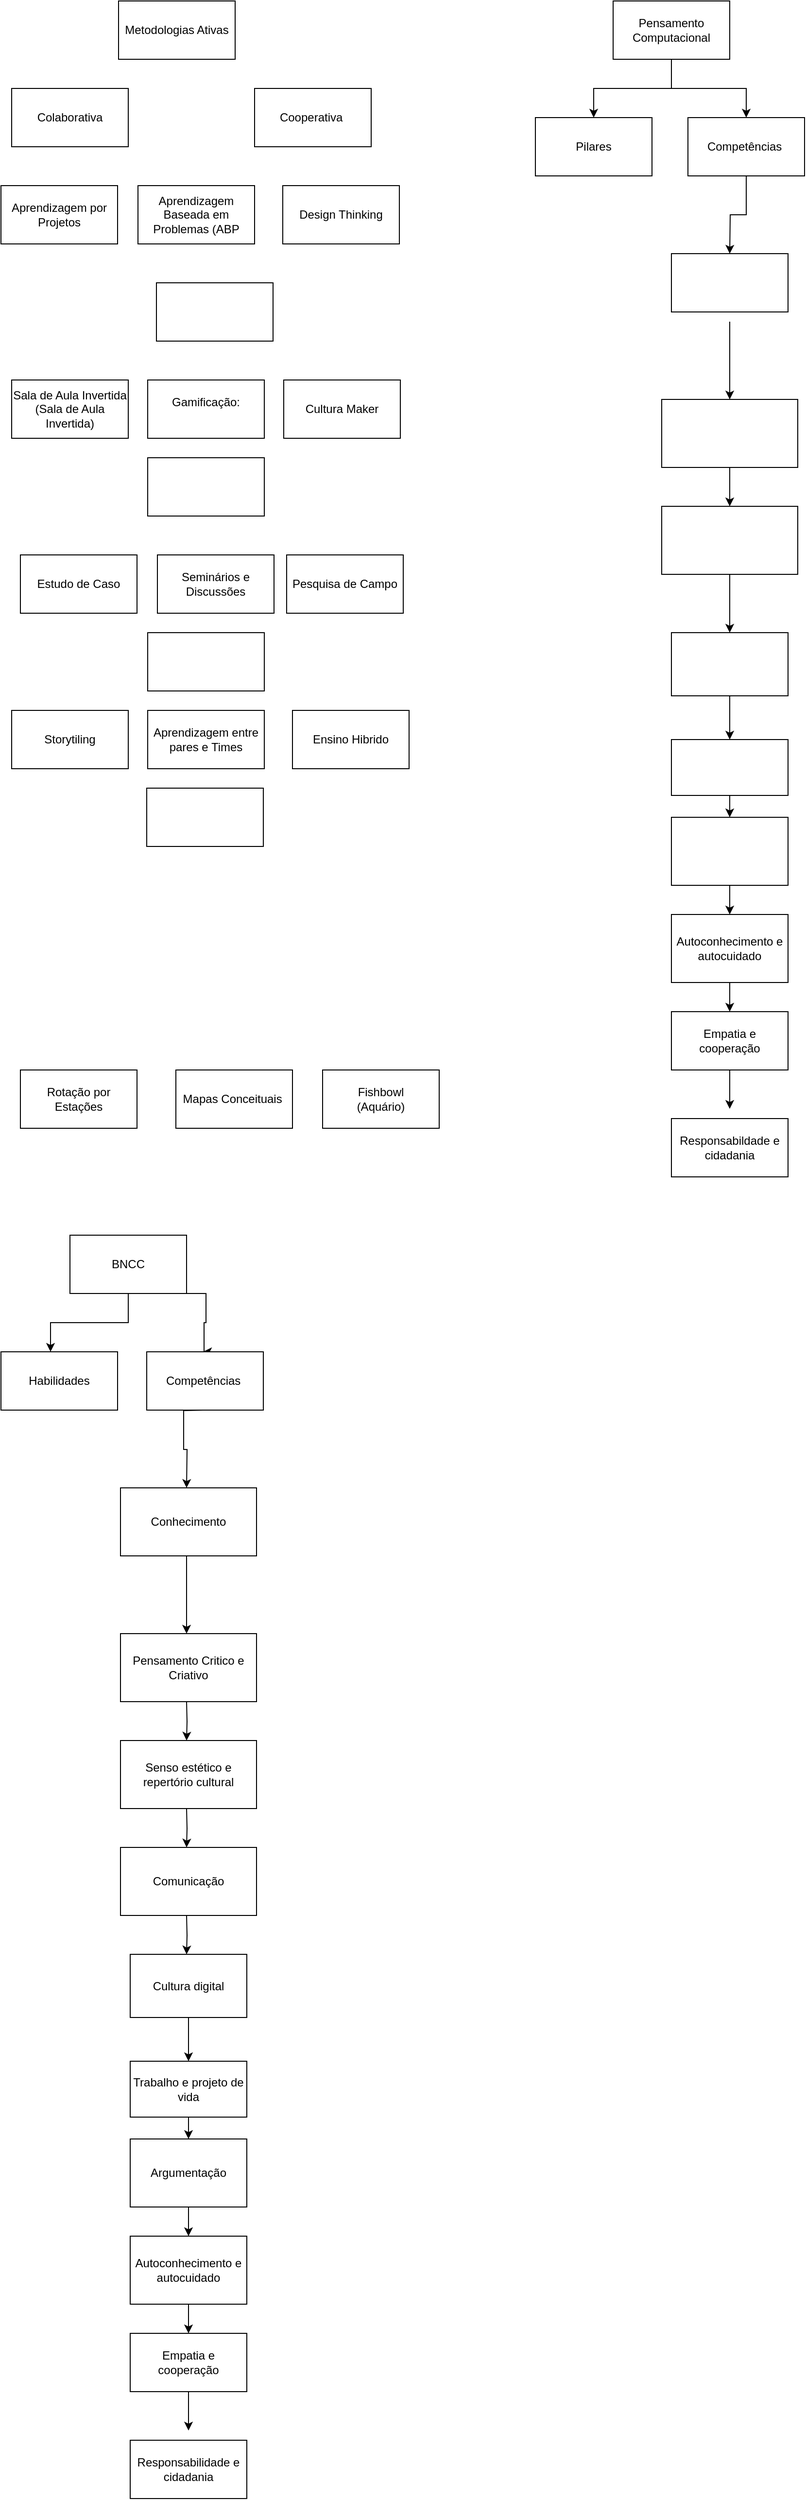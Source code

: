 <mxfile version="24.7.13">
  <diagram name="Página-1" id="2mrk-HP-_fAwY83XtIVn">
    <mxGraphModel dx="1114" dy="592" grid="1" gridSize="10" guides="1" tooltips="1" connect="1" arrows="1" fold="1" page="1" pageScale="1" pageWidth="827" pageHeight="1169" math="0" shadow="0">
      <root>
        <mxCell id="0" />
        <mxCell id="1" parent="0" />
        <mxCell id="GPR2DVeR3QreYbpcR4uf-1" value="&lt;font style=&quot;vertical-align: inherit;&quot;&gt;&lt;font style=&quot;vertical-align: inherit;&quot;&gt;Metodologias Ativas&lt;/font&gt;&lt;/font&gt;" style="rounded=0;whiteSpace=wrap;html=1;" vertex="1" parent="1">
          <mxGeometry x="121" y="30" width="120" height="60" as="geometry" />
        </mxCell>
        <mxCell id="GPR2DVeR3QreYbpcR4uf-53" value="" style="edgeStyle=orthogonalEdgeStyle;rounded=0;orthogonalLoop=1;jettySize=auto;html=1;" edge="1" parent="1" source="GPR2DVeR3QreYbpcR4uf-2" target="GPR2DVeR3QreYbpcR4uf-10">
          <mxGeometry relative="1" as="geometry" />
        </mxCell>
        <mxCell id="GPR2DVeR3QreYbpcR4uf-54" value="" style="edgeStyle=orthogonalEdgeStyle;rounded=0;orthogonalLoop=1;jettySize=auto;html=1;entryX=0.5;entryY=0;entryDx=0;entryDy=0;" edge="1" parent="1" source="GPR2DVeR3QreYbpcR4uf-2" target="GPR2DVeR3QreYbpcR4uf-9">
          <mxGeometry relative="1" as="geometry">
            <Array as="points">
              <mxPoint x="690" y="120" />
              <mxPoint x="610" y="120" />
            </Array>
          </mxGeometry>
        </mxCell>
        <mxCell id="GPR2DVeR3QreYbpcR4uf-2" value="&lt;font style=&quot;vertical-align: inherit;&quot;&gt;&lt;font style=&quot;vertical-align: inherit;&quot;&gt;Pensamento Computacional&lt;/font&gt;&lt;/font&gt;" style="rounded=0;whiteSpace=wrap;html=1;" vertex="1" parent="1">
          <mxGeometry x="630" y="30" width="120" height="60" as="geometry" />
        </mxCell>
        <mxCell id="GPR2DVeR3QreYbpcR4uf-3" value="&lt;font style=&quot;vertical-align: inherit;&quot;&gt;&lt;font style=&quot;vertical-align: inherit;&quot;&gt;Aprendizagem Baseada em Problemas (ABP&lt;/font&gt;&lt;/font&gt;" style="rounded=0;whiteSpace=wrap;html=1;" vertex="1" parent="1">
          <mxGeometry x="141" y="220" width="120" height="60" as="geometry" />
        </mxCell>
        <mxCell id="GPR2DVeR3QreYbpcR4uf-4" value="&lt;font style=&quot;vertical-align: inherit;&quot;&gt;&lt;font style=&quot;vertical-align: inherit;&quot;&gt;Aprendizagem por Projetos&lt;/font&gt;&lt;/font&gt;" style="rounded=0;whiteSpace=wrap;html=1;" vertex="1" parent="1">
          <mxGeometry y="220" width="120" height="60" as="geometry" />
        </mxCell>
        <mxCell id="GPR2DVeR3QreYbpcR4uf-5" value="&lt;font style=&quot;vertical-align: inherit;&quot;&gt;&lt;font style=&quot;vertical-align: inherit;&quot;&gt;Sala de Aula Invertida (Sala de Aula Invertida)&lt;/font&gt;&lt;/font&gt;" style="rounded=0;whiteSpace=wrap;html=1;" vertex="1" parent="1">
          <mxGeometry x="11" y="420" width="120" height="60" as="geometry" />
        </mxCell>
        <mxCell id="GPR2DVeR3QreYbpcR4uf-6" value="&#xa;Gamificação:&#xa;&#xa;" style="rounded=0;whiteSpace=wrap;html=1;" vertex="1" parent="1">
          <mxGeometry x="151" y="420" width="120" height="60" as="geometry" />
        </mxCell>
        <mxCell id="GPR2DVeR3QreYbpcR4uf-7" value="&lt;font style=&quot;vertical-align: inherit;&quot;&gt;&lt;font style=&quot;vertical-align: inherit;&quot;&gt;&lt;font style=&quot;vertical-align: inherit;&quot;&gt;&lt;font style=&quot;vertical-align: inherit;&quot;&gt;&lt;font style=&quot;vertical-align: inherit;&quot;&gt;&lt;font style=&quot;vertical-align: inherit;&quot;&gt;Design Thinking&lt;/font&gt;&lt;/font&gt;&lt;/font&gt;&lt;/font&gt;&lt;/font&gt;&lt;/font&gt;" style="rounded=0;whiteSpace=wrap;html=1;" vertex="1" parent="1">
          <mxGeometry x="290" y="220" width="120" height="60" as="geometry" />
        </mxCell>
        <mxCell id="GPR2DVeR3QreYbpcR4uf-8" value="&lt;font style=&quot;vertical-align: inherit;&quot;&gt;&lt;font style=&quot;vertical-align: inherit;&quot;&gt;Cultura Maker&lt;/font&gt;&lt;/font&gt;" style="rounded=0;whiteSpace=wrap;html=1;" vertex="1" parent="1">
          <mxGeometry x="291" y="420" width="120" height="60" as="geometry" />
        </mxCell>
        <mxCell id="GPR2DVeR3QreYbpcR4uf-9" value="&lt;font style=&quot;vertical-align: inherit;&quot;&gt;&lt;font style=&quot;vertical-align: inherit;&quot;&gt;&lt;font style=&quot;vertical-align: inherit;&quot;&gt;&lt;font style=&quot;vertical-align: inherit;&quot;&gt;Pilares&lt;/font&gt;&lt;/font&gt;&lt;/font&gt;&lt;/font&gt;" style="rounded=0;whiteSpace=wrap;html=1;" vertex="1" parent="1">
          <mxGeometry x="550" y="150" width="120" height="60" as="geometry" />
        </mxCell>
        <mxCell id="GPR2DVeR3QreYbpcR4uf-25" value="" style="edgeStyle=orthogonalEdgeStyle;rounded=0;orthogonalLoop=1;jettySize=auto;html=1;" edge="1" parent="1" source="GPR2DVeR3QreYbpcR4uf-10">
          <mxGeometry relative="1" as="geometry">
            <mxPoint x="750" y="290" as="targetPoint" />
          </mxGeometry>
        </mxCell>
        <mxCell id="GPR2DVeR3QreYbpcR4uf-10" value="Competências&amp;nbsp;" style="rounded=0;whiteSpace=wrap;html=1;" vertex="1" parent="1">
          <mxGeometry x="707" y="150" width="120" height="60" as="geometry" />
        </mxCell>
        <mxCell id="GPR2DVeR3QreYbpcR4uf-11" value="" style="rounded=0;whiteSpace=wrap;html=1;" vertex="1" parent="1">
          <mxGeometry x="160" y="320" width="120" height="60" as="geometry" />
        </mxCell>
        <mxCell id="GPR2DVeR3QreYbpcR4uf-12" value="Estudo de Caso" style="rounded=0;whiteSpace=wrap;html=1;" vertex="1" parent="1">
          <mxGeometry x="20" y="600" width="120" height="60" as="geometry" />
        </mxCell>
        <mxCell id="GPR2DVeR3QreYbpcR4uf-13" value="" style="rounded=0;whiteSpace=wrap;html=1;" vertex="1" parent="1">
          <mxGeometry x="151" y="500" width="120" height="60" as="geometry" />
        </mxCell>
        <mxCell id="GPR2DVeR3QreYbpcR4uf-14" value="Seminários e Discussões" style="rounded=0;whiteSpace=wrap;html=1;" vertex="1" parent="1">
          <mxGeometry x="161" y="600" width="120" height="60" as="geometry" />
        </mxCell>
        <mxCell id="GPR2DVeR3QreYbpcR4uf-15" value="Pesquisa de Campo" style="rounded=0;whiteSpace=wrap;html=1;" vertex="1" parent="1">
          <mxGeometry x="294" y="600" width="120" height="60" as="geometry" />
        </mxCell>
        <mxCell id="GPR2DVeR3QreYbpcR4uf-16" value="" style="rounded=0;whiteSpace=wrap;html=1;" vertex="1" parent="1">
          <mxGeometry x="151" y="680" width="120" height="60" as="geometry" />
        </mxCell>
        <mxCell id="GPR2DVeR3QreYbpcR4uf-17" value="Storytiling" style="rounded=0;whiteSpace=wrap;html=1;" vertex="1" parent="1">
          <mxGeometry x="11" y="760" width="120" height="60" as="geometry" />
        </mxCell>
        <mxCell id="GPR2DVeR3QreYbpcR4uf-18" value="Aprendizagem entre pares e Times" style="rounded=0;whiteSpace=wrap;html=1;" vertex="1" parent="1">
          <mxGeometry x="151" y="760" width="120" height="60" as="geometry" />
        </mxCell>
        <mxCell id="GPR2DVeR3QreYbpcR4uf-19" value="Ensino Hibrido" style="rounded=0;whiteSpace=wrap;html=1;" vertex="1" parent="1">
          <mxGeometry x="300" y="760" width="120" height="60" as="geometry" />
        </mxCell>
        <mxCell id="GPR2DVeR3QreYbpcR4uf-20" value="" style="rounded=0;whiteSpace=wrap;html=1;" vertex="1" parent="1">
          <mxGeometry x="150" y="840" width="120" height="60" as="geometry" />
        </mxCell>
        <mxCell id="GPR2DVeR3QreYbpcR4uf-21" value="Rotação por Estações" style="rounded=0;whiteSpace=wrap;html=1;" vertex="1" parent="1">
          <mxGeometry x="20" y="1130" width="120" height="60" as="geometry" />
        </mxCell>
        <mxCell id="GPR2DVeR3QreYbpcR4uf-22" value="Mapas Conceituais&amp;nbsp;" style="rounded=0;whiteSpace=wrap;html=1;" vertex="1" parent="1">
          <mxGeometry x="180" y="1130" width="120" height="60" as="geometry" />
        </mxCell>
        <mxCell id="GPR2DVeR3QreYbpcR4uf-23" value="Fishbowl&lt;div&gt;(Aquário)&lt;/div&gt;" style="rounded=0;whiteSpace=wrap;html=1;" vertex="1" parent="1">
          <mxGeometry x="331" y="1130" width="120" height="60" as="geometry" />
        </mxCell>
        <mxCell id="GPR2DVeR3QreYbpcR4uf-29" value="" style="edgeStyle=orthogonalEdgeStyle;rounded=0;orthogonalLoop=1;jettySize=auto;html=1;" edge="1" parent="1">
          <mxGeometry relative="1" as="geometry">
            <mxPoint x="750" y="360" as="sourcePoint" />
            <mxPoint x="750" y="440" as="targetPoint" />
          </mxGeometry>
        </mxCell>
        <mxCell id="GPR2DVeR3QreYbpcR4uf-36" value="" style="edgeStyle=orthogonalEdgeStyle;rounded=0;orthogonalLoop=1;jettySize=auto;html=1;" edge="1" parent="1" source="GPR2DVeR3QreYbpcR4uf-33">
          <mxGeometry relative="1" as="geometry">
            <mxPoint x="750" y="550" as="targetPoint" />
          </mxGeometry>
        </mxCell>
        <mxCell id="GPR2DVeR3QreYbpcR4uf-33" value="&lt;p class=&quot;MsoNormal&quot;&gt;&lt;br&gt;&lt;/p&gt;" style="rounded=0;whiteSpace=wrap;html=1;" vertex="1" parent="1">
          <mxGeometry x="680" y="440" width="140" height="70" as="geometry" />
        </mxCell>
        <mxCell id="GPR2DVeR3QreYbpcR4uf-38" value="" style="edgeStyle=orthogonalEdgeStyle;rounded=0;orthogonalLoop=1;jettySize=auto;html=1;" edge="1" parent="1" source="GPR2DVeR3QreYbpcR4uf-35">
          <mxGeometry relative="1" as="geometry">
            <mxPoint x="750" y="680" as="targetPoint" />
          </mxGeometry>
        </mxCell>
        <mxCell id="GPR2DVeR3QreYbpcR4uf-35" value="&lt;p class=&quot;MsoNormal&quot;&gt;&lt;br&gt;&lt;/p&gt;" style="rounded=0;whiteSpace=wrap;html=1;" vertex="1" parent="1">
          <mxGeometry x="680" y="550" width="140" height="70" as="geometry" />
        </mxCell>
        <mxCell id="GPR2DVeR3QreYbpcR4uf-41" value="" style="edgeStyle=orthogonalEdgeStyle;rounded=0;orthogonalLoop=1;jettySize=auto;html=1;" edge="1" parent="1" source="GPR2DVeR3QreYbpcR4uf-37">
          <mxGeometry relative="1" as="geometry">
            <mxPoint x="750" y="790" as="targetPoint" />
          </mxGeometry>
        </mxCell>
        <mxCell id="GPR2DVeR3QreYbpcR4uf-37" value="&lt;p class=&quot;MsoNormal&quot;&gt;&lt;br&gt;&lt;/p&gt;" style="whiteSpace=wrap;html=1;rounded=0;" vertex="1" parent="1">
          <mxGeometry x="690" y="680" width="120" height="65" as="geometry" />
        </mxCell>
        <mxCell id="GPR2DVeR3QreYbpcR4uf-43" value="" style="edgeStyle=orthogonalEdgeStyle;rounded=0;orthogonalLoop=1;jettySize=auto;html=1;" edge="1" parent="1" source="GPR2DVeR3QreYbpcR4uf-40">
          <mxGeometry relative="1" as="geometry">
            <mxPoint x="750" y="870" as="targetPoint" />
          </mxGeometry>
        </mxCell>
        <mxCell id="GPR2DVeR3QreYbpcR4uf-40" value="&lt;p class=&quot;MsoNormal&quot;&gt;&lt;br&gt;&lt;/p&gt;" style="whiteSpace=wrap;html=1;rounded=0;" vertex="1" parent="1">
          <mxGeometry x="690" y="790" width="120" height="57.5" as="geometry" />
        </mxCell>
        <mxCell id="GPR2DVeR3QreYbpcR4uf-45" value="" style="edgeStyle=orthogonalEdgeStyle;rounded=0;orthogonalLoop=1;jettySize=auto;html=1;" edge="1" parent="1" source="GPR2DVeR3QreYbpcR4uf-42">
          <mxGeometry relative="1" as="geometry">
            <mxPoint x="750" y="970" as="targetPoint" />
          </mxGeometry>
        </mxCell>
        <mxCell id="GPR2DVeR3QreYbpcR4uf-42" value="&lt;p class=&quot;MsoNormal&quot;&gt;&lt;br&gt;&lt;/p&gt;" style="whiteSpace=wrap;html=1;rounded=0;" vertex="1" parent="1">
          <mxGeometry x="690" y="870" width="120" height="70" as="geometry" />
        </mxCell>
        <mxCell id="GPR2DVeR3QreYbpcR4uf-47" value="" style="edgeStyle=orthogonalEdgeStyle;rounded=0;orthogonalLoop=1;jettySize=auto;html=1;" edge="1" parent="1" source="GPR2DVeR3QreYbpcR4uf-44">
          <mxGeometry relative="1" as="geometry">
            <mxPoint x="750" y="1070" as="targetPoint" />
          </mxGeometry>
        </mxCell>
        <mxCell id="GPR2DVeR3QreYbpcR4uf-44" value="&lt;p class=&quot;MsoNormal&quot;&gt;Autoconhecimento e autocuidado&lt;/p&gt;" style="whiteSpace=wrap;html=1;rounded=0;" vertex="1" parent="1">
          <mxGeometry x="690" y="970" width="120" height="70" as="geometry" />
        </mxCell>
        <mxCell id="GPR2DVeR3QreYbpcR4uf-49" value="" style="edgeStyle=orthogonalEdgeStyle;rounded=0;orthogonalLoop=1;jettySize=auto;html=1;" edge="1" parent="1" source="GPR2DVeR3QreYbpcR4uf-46">
          <mxGeometry relative="1" as="geometry">
            <mxPoint x="750" y="1170" as="targetPoint" />
          </mxGeometry>
        </mxCell>
        <mxCell id="GPR2DVeR3QreYbpcR4uf-46" value="&lt;p class=&quot;MsoNormal&quot;&gt;Empatia e cooperação&lt;/p&gt;" style="whiteSpace=wrap;html=1;rounded=0;" vertex="1" parent="1">
          <mxGeometry x="690" y="1070" width="120" height="60" as="geometry" />
        </mxCell>
        <mxCell id="GPR2DVeR3QreYbpcR4uf-48" value="&lt;p class=&quot;MsoNormal&quot;&gt;Responsabildade e cidadania&lt;/p&gt;" style="whiteSpace=wrap;html=1;rounded=0;" vertex="1" parent="1">
          <mxGeometry x="690" y="1180" width="120" height="60" as="geometry" />
        </mxCell>
        <mxCell id="GPR2DVeR3QreYbpcR4uf-50" value="Colaborativa" style="whiteSpace=wrap;html=1;rounded=0;" vertex="1" parent="1">
          <mxGeometry x="11" y="120" width="120" height="60" as="geometry" />
        </mxCell>
        <mxCell id="GPR2DVeR3QreYbpcR4uf-52" value="Cooperativa&amp;nbsp;" style="whiteSpace=wrap;html=1;rounded=0;" vertex="1" parent="1">
          <mxGeometry x="261" y="120" width="120" height="60" as="geometry" />
        </mxCell>
        <mxCell id="GPR2DVeR3QreYbpcR4uf-76" value="" style="edgeStyle=orthogonalEdgeStyle;rounded=0;orthogonalLoop=1;jettySize=auto;html=1;" edge="1" parent="1" source="GPR2DVeR3QreYbpcR4uf-78">
          <mxGeometry relative="1" as="geometry">
            <mxPoint x="208" y="1420" as="targetPoint" />
            <Array as="points">
              <mxPoint x="211" y="1360" />
              <mxPoint x="211" y="1390" />
              <mxPoint x="209" y="1390" />
            </Array>
          </mxGeometry>
        </mxCell>
        <mxCell id="GPR2DVeR3QreYbpcR4uf-77" value="" style="edgeStyle=orthogonalEdgeStyle;rounded=0;orthogonalLoop=1;jettySize=auto;html=1;entryX=0.5;entryY=0;entryDx=0;entryDy=0;" edge="1" parent="1" source="GPR2DVeR3QreYbpcR4uf-78">
          <mxGeometry relative="1" as="geometry">
            <mxPoint x="51" y="1420" as="targetPoint" />
            <Array as="points">
              <mxPoint x="131" y="1390" />
              <mxPoint x="51" y="1390" />
            </Array>
          </mxGeometry>
        </mxCell>
        <mxCell id="GPR2DVeR3QreYbpcR4uf-78" value="&lt;font style=&quot;vertical-align: inherit;&quot;&gt;&lt;font style=&quot;vertical-align: inherit;&quot;&gt;BNCC&lt;/font&gt;&lt;/font&gt;" style="rounded=0;whiteSpace=wrap;html=1;" vertex="1" parent="1">
          <mxGeometry x="71" y="1300" width="120" height="60" as="geometry" />
        </mxCell>
        <mxCell id="GPR2DVeR3QreYbpcR4uf-79" value="" style="edgeStyle=orthogonalEdgeStyle;rounded=0;orthogonalLoop=1;jettySize=auto;html=1;" edge="1" parent="1">
          <mxGeometry relative="1" as="geometry">
            <mxPoint x="208" y="1480" as="sourcePoint" />
            <mxPoint x="191" y="1560" as="targetPoint" />
          </mxGeometry>
        </mxCell>
        <mxCell id="GPR2DVeR3QreYbpcR4uf-80" value="" style="edgeStyle=orthogonalEdgeStyle;rounded=0;orthogonalLoop=1;jettySize=auto;html=1;" edge="1" parent="1">
          <mxGeometry relative="1" as="geometry">
            <mxPoint x="191" y="1630" as="sourcePoint" />
            <mxPoint x="191" y="1710" as="targetPoint" />
          </mxGeometry>
        </mxCell>
        <mxCell id="GPR2DVeR3QreYbpcR4uf-81" value="" style="edgeStyle=orthogonalEdgeStyle;rounded=0;orthogonalLoop=1;jettySize=auto;html=1;" edge="1" parent="1">
          <mxGeometry relative="1" as="geometry">
            <mxPoint x="191" y="1780" as="sourcePoint" />
            <mxPoint x="191" y="1820" as="targetPoint" />
          </mxGeometry>
        </mxCell>
        <mxCell id="GPR2DVeR3QreYbpcR4uf-82" value="" style="edgeStyle=orthogonalEdgeStyle;rounded=0;orthogonalLoop=1;jettySize=auto;html=1;" edge="1" parent="1">
          <mxGeometry relative="1" as="geometry">
            <mxPoint x="191" y="1890" as="sourcePoint" />
            <mxPoint x="191" y="1930" as="targetPoint" />
          </mxGeometry>
        </mxCell>
        <mxCell id="GPR2DVeR3QreYbpcR4uf-83" value="" style="edgeStyle=orthogonalEdgeStyle;rounded=0;orthogonalLoop=1;jettySize=auto;html=1;" edge="1" parent="1">
          <mxGeometry relative="1" as="geometry">
            <mxPoint x="191" y="2000" as="sourcePoint" />
            <mxPoint x="191" y="2040" as="targetPoint" />
          </mxGeometry>
        </mxCell>
        <mxCell id="GPR2DVeR3QreYbpcR4uf-85" value="" style="edgeStyle=orthogonalEdgeStyle;rounded=0;orthogonalLoop=1;jettySize=auto;html=1;" edge="1" parent="1" source="GPR2DVeR3QreYbpcR4uf-86">
          <mxGeometry relative="1" as="geometry">
            <mxPoint x="193" y="2150" as="targetPoint" />
          </mxGeometry>
        </mxCell>
        <mxCell id="GPR2DVeR3QreYbpcR4uf-86" value="&lt;p class=&quot;MsoNormal&quot;&gt;Cultura digital&lt;/p&gt;" style="whiteSpace=wrap;html=1;rounded=0;" vertex="1" parent="1">
          <mxGeometry x="133" y="2040" width="120" height="65" as="geometry" />
        </mxCell>
        <mxCell id="GPR2DVeR3QreYbpcR4uf-87" value="" style="edgeStyle=orthogonalEdgeStyle;rounded=0;orthogonalLoop=1;jettySize=auto;html=1;" edge="1" parent="1" source="GPR2DVeR3QreYbpcR4uf-88">
          <mxGeometry relative="1" as="geometry">
            <mxPoint x="193" y="2230" as="targetPoint" />
          </mxGeometry>
        </mxCell>
        <mxCell id="GPR2DVeR3QreYbpcR4uf-88" value="&lt;p class=&quot;MsoNormal&quot;&gt;Trabalho e projeto de vida&lt;/p&gt;" style="whiteSpace=wrap;html=1;rounded=0;" vertex="1" parent="1">
          <mxGeometry x="133" y="2150" width="120" height="57.5" as="geometry" />
        </mxCell>
        <mxCell id="GPR2DVeR3QreYbpcR4uf-89" value="" style="edgeStyle=orthogonalEdgeStyle;rounded=0;orthogonalLoop=1;jettySize=auto;html=1;" edge="1" parent="1" source="GPR2DVeR3QreYbpcR4uf-90">
          <mxGeometry relative="1" as="geometry">
            <mxPoint x="193" y="2330" as="targetPoint" />
          </mxGeometry>
        </mxCell>
        <mxCell id="GPR2DVeR3QreYbpcR4uf-90" value="&lt;div&gt;&lt;p class=&quot;MsoNormal&quot;&gt;Argumentação&lt;/p&gt;&lt;/div&gt;" style="whiteSpace=wrap;html=1;rounded=0;" vertex="1" parent="1">
          <mxGeometry x="133" y="2230" width="120" height="70" as="geometry" />
        </mxCell>
        <mxCell id="GPR2DVeR3QreYbpcR4uf-91" value="" style="edgeStyle=orthogonalEdgeStyle;rounded=0;orthogonalLoop=1;jettySize=auto;html=1;" edge="1" parent="1" source="GPR2DVeR3QreYbpcR4uf-92">
          <mxGeometry relative="1" as="geometry">
            <mxPoint x="193" y="2430" as="targetPoint" />
          </mxGeometry>
        </mxCell>
        <mxCell id="GPR2DVeR3QreYbpcR4uf-92" value="&lt;p class=&quot;MsoNormal&quot;&gt;Autoconhecimento e autocuidado&lt;/p&gt;" style="whiteSpace=wrap;html=1;rounded=0;" vertex="1" parent="1">
          <mxGeometry x="133" y="2330" width="120" height="70" as="geometry" />
        </mxCell>
        <mxCell id="GPR2DVeR3QreYbpcR4uf-93" value="" style="edgeStyle=orthogonalEdgeStyle;rounded=0;orthogonalLoop=1;jettySize=auto;html=1;" edge="1" parent="1" source="GPR2DVeR3QreYbpcR4uf-94">
          <mxGeometry relative="1" as="geometry">
            <mxPoint x="193" y="2530" as="targetPoint" />
          </mxGeometry>
        </mxCell>
        <mxCell id="GPR2DVeR3QreYbpcR4uf-94" value="&lt;p class=&quot;MsoNormal&quot;&gt;Empatia e cooperação&lt;/p&gt;" style="whiteSpace=wrap;html=1;rounded=0;" vertex="1" parent="1">
          <mxGeometry x="133" y="2430" width="120" height="60" as="geometry" />
        </mxCell>
        <mxCell id="GPR2DVeR3QreYbpcR4uf-95" value="&lt;p class=&quot;MsoNormal&quot;&gt;Responsabilidade e cidadania&lt;/p&gt;" style="whiteSpace=wrap;html=1;rounded=0;" vertex="1" parent="1">
          <mxGeometry x="133" y="2540" width="120" height="60" as="geometry" />
        </mxCell>
        <mxCell id="GPR2DVeR3QreYbpcR4uf-96" value="&lt;font style=&quot;vertical-align: inherit;&quot;&gt;&lt;font style=&quot;vertical-align: inherit;&quot;&gt;&lt;font style=&quot;vertical-align: inherit;&quot;&gt;&lt;font style=&quot;vertical-align: inherit;&quot;&gt;Habilidades&lt;/font&gt;&lt;/font&gt;&lt;/font&gt;&lt;/font&gt;" style="rounded=0;whiteSpace=wrap;html=1;" vertex="1" parent="1">
          <mxGeometry y="1420" width="120" height="60" as="geometry" />
        </mxCell>
        <mxCell id="GPR2DVeR3QreYbpcR4uf-97" value="Competências&amp;nbsp;" style="rounded=0;whiteSpace=wrap;html=1;" vertex="1" parent="1">
          <mxGeometry x="150" y="1420" width="120" height="60" as="geometry" />
        </mxCell>
        <mxCell id="GPR2DVeR3QreYbpcR4uf-98" value="Conhecimento" style="rounded=0;whiteSpace=wrap;html=1;" vertex="1" parent="1">
          <mxGeometry x="123" y="1560" width="140" height="70" as="geometry" />
        </mxCell>
        <mxCell id="GPR2DVeR3QreYbpcR4uf-99" value="Pensamento Critico e Criativo" style="rounded=0;whiteSpace=wrap;html=1;" vertex="1" parent="1">
          <mxGeometry x="123" y="1710" width="140" height="70" as="geometry" />
        </mxCell>
        <mxCell id="GPR2DVeR3QreYbpcR4uf-100" value="&lt;p class=&quot;MsoNormal&quot;&gt;Senso estético e repertório cultural&lt;/p&gt;" style="rounded=0;whiteSpace=wrap;html=1;" vertex="1" parent="1">
          <mxGeometry x="123" y="1820" width="140" height="70" as="geometry" />
        </mxCell>
        <mxCell id="GPR2DVeR3QreYbpcR4uf-101" value="&lt;p class=&quot;MsoNormal&quot;&gt;Comunicação&lt;/p&gt;" style="rounded=0;whiteSpace=wrap;html=1;" vertex="1" parent="1">
          <mxGeometry x="123" y="1930" width="140" height="70" as="geometry" />
        </mxCell>
        <mxCell id="GPR2DVeR3QreYbpcR4uf-102" value="" style="rounded=0;whiteSpace=wrap;html=1;" vertex="1" parent="1">
          <mxGeometry x="690" y="290" width="120" height="60" as="geometry" />
        </mxCell>
      </root>
    </mxGraphModel>
  </diagram>
</mxfile>
